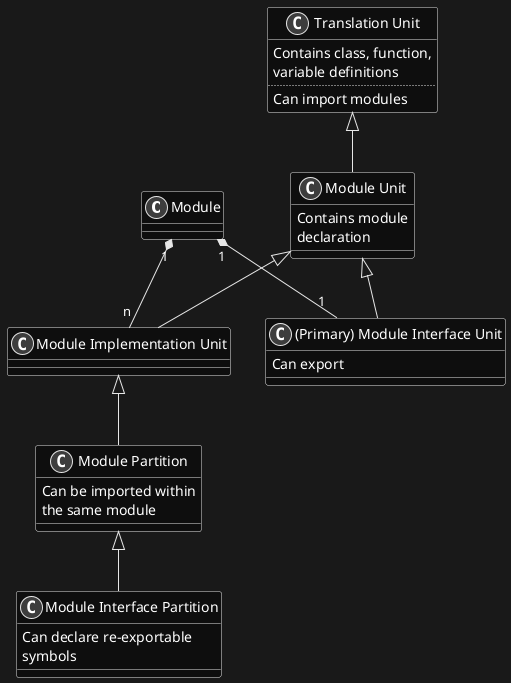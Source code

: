 @startuml
skinparam monochrome reverse
skinparam BackgroundColor #e6e6e6

class "Module" as Mod

class "Translation Unit" as TU {
  Contains class, function, 
  variable definitions
  ..
  Can import modules
}

class "Module Unit" as MU {
  Contains module
  declaration
}

class "Module Implementation Unit" as MImplU {
}

class "(Primary) Module Interface Unit" as MIU {
  Can export
}

class "Module Partition" as MP {
  Can be imported within
  the same module
}

class "Module Interface Partition" as MIP {
  Can declare re-exportable
  symbols
}

TU <|-- MU
MU <|-- MImplU
MU <|-- MIU
MImplU <|-- MP
MP <|-- MIP

Mod "1" *-- "n" MImplU
Mod "1" *-- "1" MIU
@enduml
